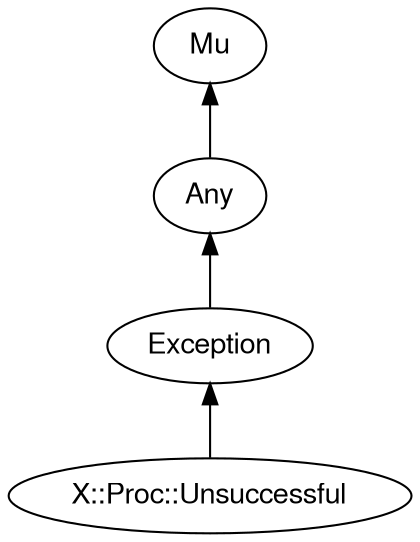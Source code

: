 digraph "perl6-type-graph" {
    rankdir=BT;
    splines=polyline;
    overlap=false; 
    // Types
    "X::Proc::Unsuccessful" [color="#000000", fontcolor="#000000", href="/type/X::Proc::Unsuccessful", fontname="FreeSans"];
    "Mu" [color="#000000", fontcolor="#000000", href="/type/Mu", fontname="FreeSans"];
    "Any" [color="#000000", fontcolor="#000000", href="/type/Any", fontname="FreeSans"];
    "Exception" [color="#000000", fontcolor="#000000", href="/type/Exception", fontname="FreeSans"];

    // Superclasses
    "X::Proc::Unsuccessful" -> "Exception" [color="#000000"];
    "Any" -> "Mu" [color="#000000"];
    "Exception" -> "Any" [color="#000000"];

    // Roles
}
